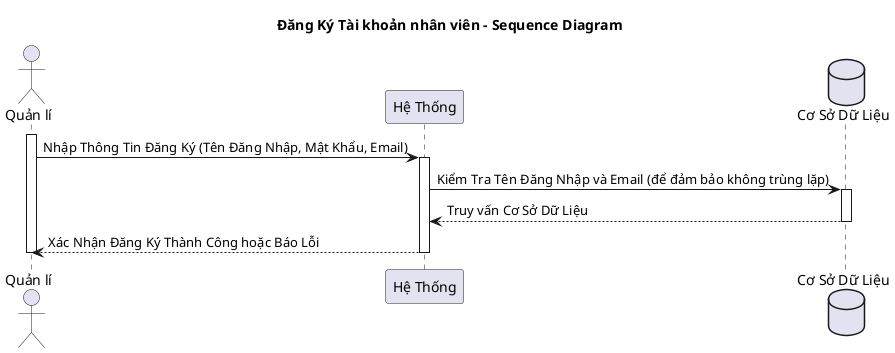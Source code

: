 @startuml
title Đăng Ký Tài khoản nhân viên - Sequence Diagram

actor "Quản lí" as user
participant "Hệ Thống" as system
database "Cơ Sở Dữ Liệu" as database

activate user
user -> system: Nhập Thông Tin Đăng Ký (Tên Đăng Nhập, Mật Khẩu, Email)
activate system
system -> database: Kiểm Tra Tên Đăng Nhập và Email (để đảm bảo không trùng lặp)
activate database
database --> system: Truy vấn Cơ Sở Dữ Liệu
deactivate database
system --> user: Xác Nhận Đăng Ký Thành Công hoặc Báo Lỗi
deactivate system

deactivate user
@enduml
